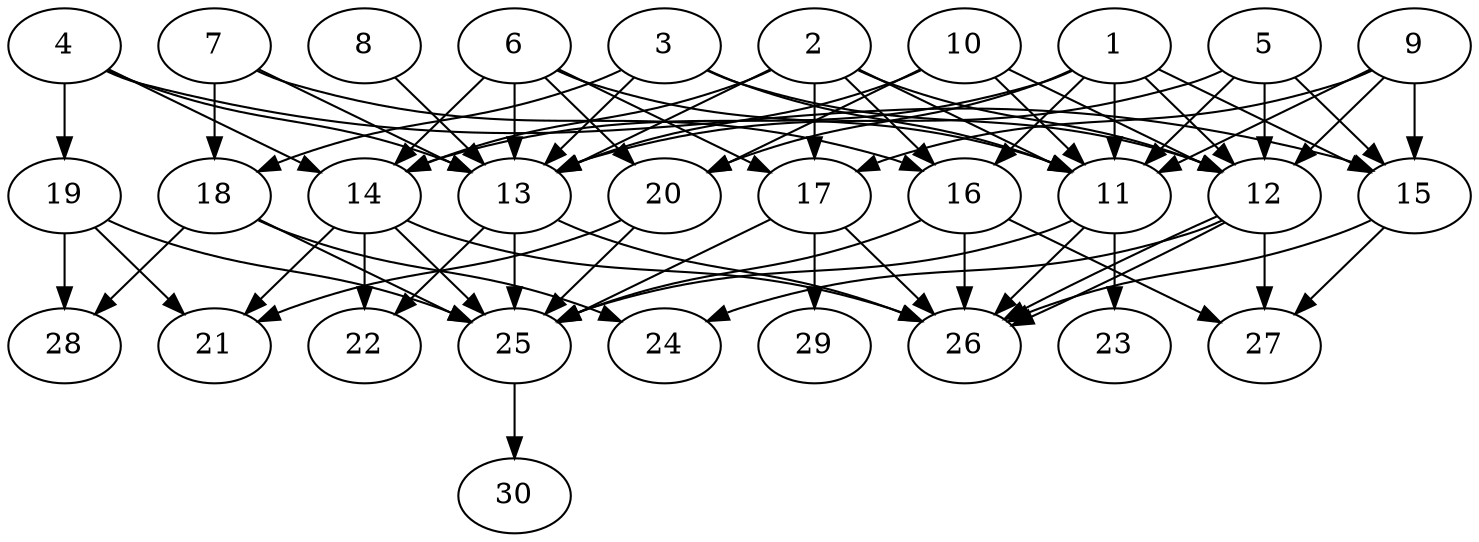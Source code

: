 // DAG automatically generated by daggen at Thu Oct  3 14:04:19 2019
// ./daggen --dot -n 30 --ccr 0.3 --fat 0.7 --regular 0.7 --density 0.9 --mindata 5242880 --maxdata 52428800 
digraph G {
  1 [size="131085653", alpha="0.13", expect_size="39325696"] 
  1 -> 11 [size ="39325696"]
  1 -> 12 [size ="39325696"]
  1 -> 14 [size ="39325696"]
  1 -> 15 [size ="39325696"]
  1 -> 16 [size ="39325696"]
  1 -> 20 [size ="39325696"]
  2 [size="90992640", alpha="0.07", expect_size="27297792"] 
  2 -> 11 [size ="27297792"]
  2 -> 12 [size ="27297792"]
  2 -> 13 [size ="27297792"]
  2 -> 14 [size ="27297792"]
  2 -> 16 [size ="27297792"]
  2 -> 17 [size ="27297792"]
  3 [size="68126720", alpha="0.05", expect_size="20438016"] 
  3 -> 11 [size ="20438016"]
  3 -> 12 [size ="20438016"]
  3 -> 13 [size ="20438016"]
  3 -> 18 [size ="20438016"]
  4 [size="150319787", alpha="0.08", expect_size="45095936"] 
  4 -> 13 [size ="45095936"]
  4 -> 14 [size ="45095936"]
  4 -> 15 [size ="45095936"]
  4 -> 19 [size ="45095936"]
  5 [size="99747840", alpha="0.12", expect_size="29924352"] 
  5 -> 11 [size ="29924352"]
  5 -> 12 [size ="29924352"]
  5 -> 13 [size ="29924352"]
  5 -> 15 [size ="29924352"]
  6 [size="64433493", alpha="0.08", expect_size="19330048"] 
  6 -> 11 [size ="19330048"]
  6 -> 13 [size ="19330048"]
  6 -> 14 [size ="19330048"]
  6 -> 17 [size ="19330048"]
  6 -> 20 [size ="19330048"]
  7 [size="27385173", alpha="0.01", expect_size="8215552"] 
  7 -> 13 [size ="8215552"]
  7 -> 16 [size ="8215552"]
  7 -> 18 [size ="8215552"]
  8 [size="57176747", alpha="0.15", expect_size="17153024"] 
  8 -> 13 [size ="17153024"]
  9 [size="112001707", alpha="0.09", expect_size="33600512"] 
  9 -> 11 [size ="33600512"]
  9 -> 12 [size ="33600512"]
  9 -> 15 [size ="33600512"]
  9 -> 17 [size ="33600512"]
  10 [size="46462293", alpha="0.16", expect_size="13938688"] 
  10 -> 11 [size ="13938688"]
  10 -> 12 [size ="13938688"]
  10 -> 13 [size ="13938688"]
  10 -> 20 [size ="13938688"]
  11 [size="131010560", alpha="0.10", expect_size="39303168"] 
  11 -> 23 [size ="39303168"]
  11 -> 25 [size ="39303168"]
  11 -> 26 [size ="39303168"]
  12 [size="78312107", alpha="0.09", expect_size="23493632"] 
  12 -> 24 [size ="23493632"]
  12 -> 26 [size ="23493632"]
  12 -> 26 [size ="23493632"]
  12 -> 27 [size ="23493632"]
  13 [size="133983573", alpha="0.03", expect_size="40195072"] 
  13 -> 22 [size ="40195072"]
  13 -> 25 [size ="40195072"]
  13 -> 26 [size ="40195072"]
  14 [size="19623253", alpha="0.04", expect_size="5886976"] 
  14 -> 21 [size ="5886976"]
  14 -> 22 [size ="5886976"]
  14 -> 25 [size ="5886976"]
  14 -> 26 [size ="5886976"]
  15 [size="85504000", alpha="0.13", expect_size="25651200"] 
  15 -> 26 [size ="25651200"]
  15 -> 27 [size ="25651200"]
  16 [size="20022613", alpha="0.03", expect_size="6006784"] 
  16 -> 25 [size ="6006784"]
  16 -> 26 [size ="6006784"]
  16 -> 27 [size ="6006784"]
  17 [size="85288960", alpha="0.15", expect_size="25586688"] 
  17 -> 25 [size ="25586688"]
  17 -> 26 [size ="25586688"]
  17 -> 29 [size ="25586688"]
  18 [size="92514987", alpha="0.15", expect_size="27754496"] 
  18 -> 24 [size ="27754496"]
  18 -> 25 [size ="27754496"]
  18 -> 28 [size ="27754496"]
  19 [size="49428480", alpha="0.03", expect_size="14828544"] 
  19 -> 21 [size ="14828544"]
  19 -> 25 [size ="14828544"]
  19 -> 28 [size ="14828544"]
  20 [size="117480107", alpha="0.01", expect_size="35244032"] 
  20 -> 21 [size ="35244032"]
  20 -> 25 [size ="35244032"]
  21 [size="87736320", alpha="0.14", expect_size="26320896"] 
  22 [size="163355307", alpha="0.17", expect_size="49006592"] 
  23 [size="79216640", alpha="0.05", expect_size="23764992"] 
  24 [size="101297493", alpha="0.11", expect_size="30389248"] 
  25 [size="131034453", alpha="0.07", expect_size="39310336"] 
  25 -> 30 [size ="39310336"]
  26 [size="76028587", alpha="0.09", expect_size="22808576"] 
  27 [size="102597973", alpha="0.12", expect_size="30779392"] 
  28 [size="59562667", alpha="0.00", expect_size="17868800"] 
  29 [size="17803947", alpha="0.01", expect_size="5341184"] 
  30 [size="41369600", alpha="0.05", expect_size="12410880"] 
}
